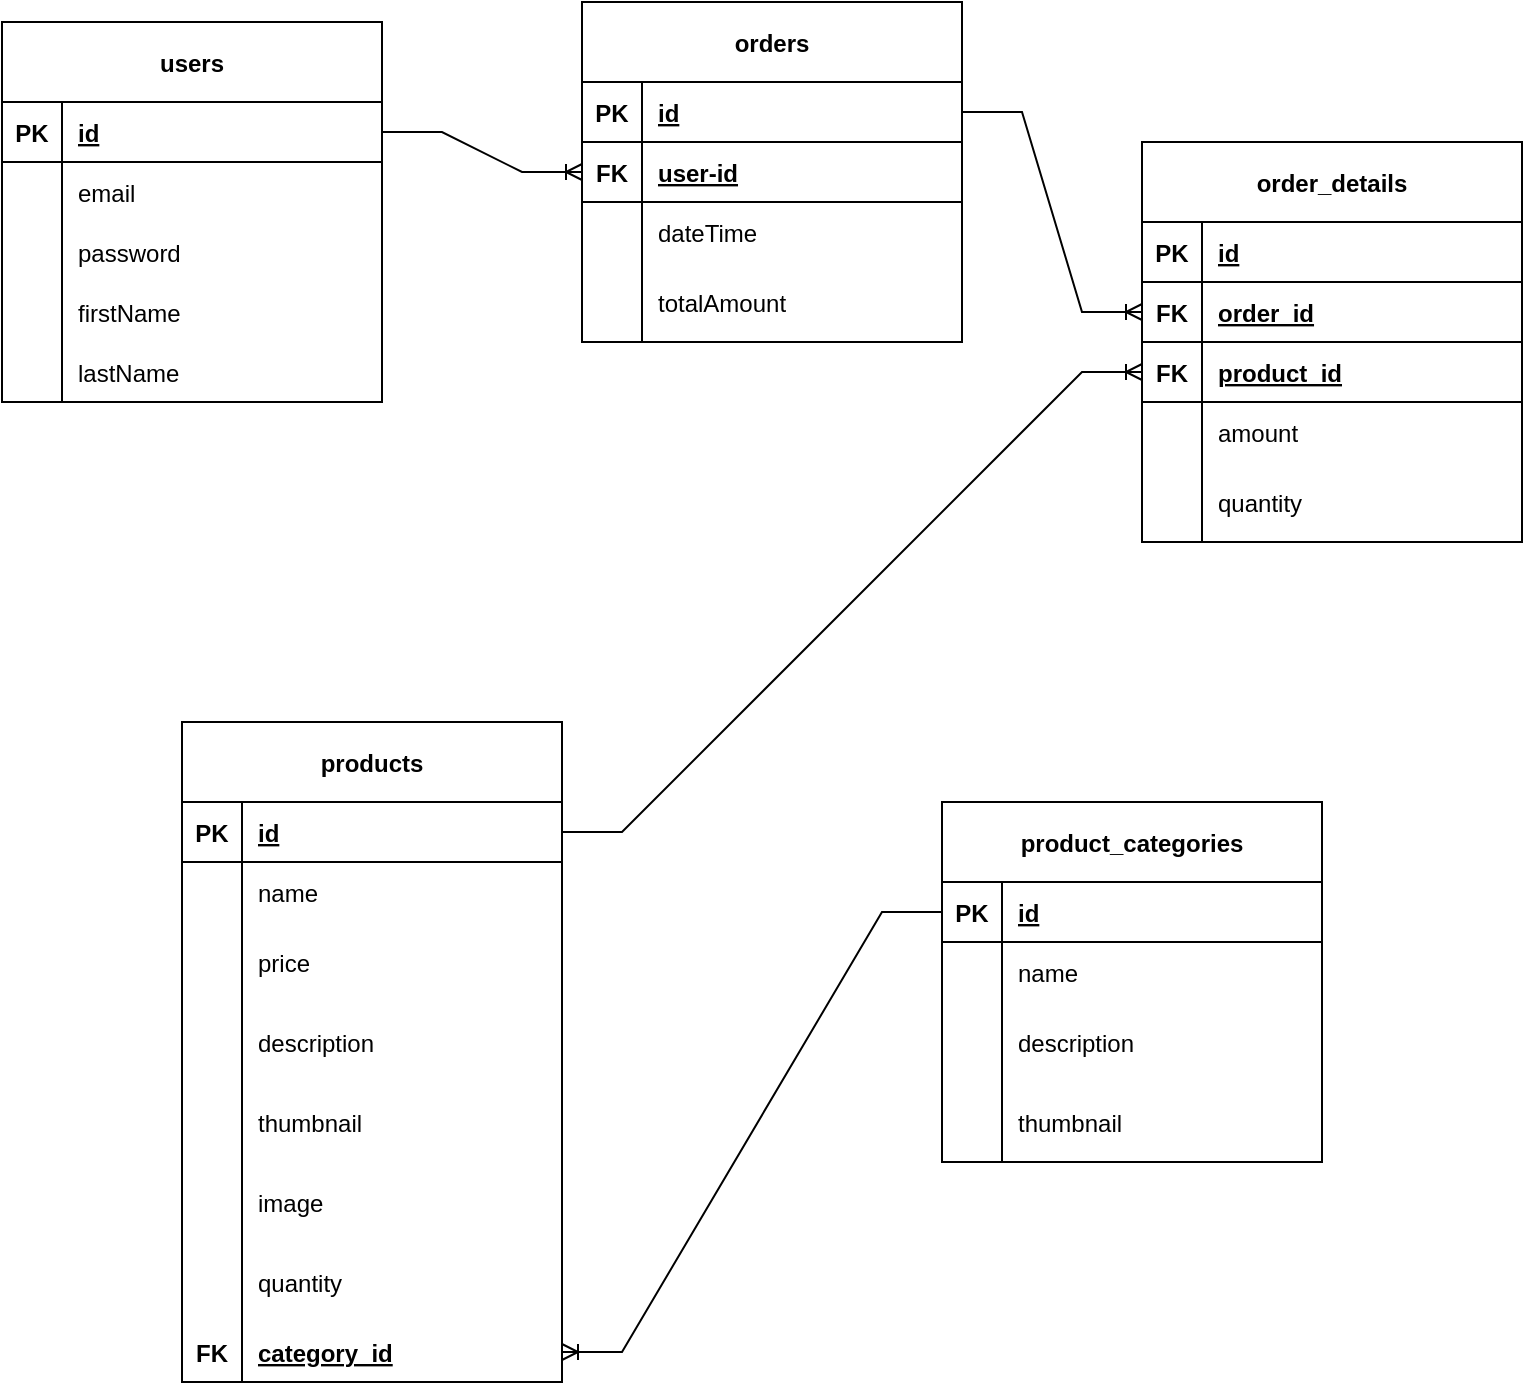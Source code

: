 <mxfile version="16.2.3" type="device"><diagram id="74UH9PClSkyE22VDt5nn" name="Page-1"><mxGraphModel dx="1422" dy="762" grid="1" gridSize="10" guides="1" tooltips="1" connect="1" arrows="1" fold="1" page="1" pageScale="1" pageWidth="850" pageHeight="1100" math="0" shadow="0"><root><mxCell id="0"/><mxCell id="1" parent="0"/><mxCell id="ZLqvyaGVjlyfl5hvtnku-1" value="users" style="shape=table;startSize=40;container=1;collapsible=1;childLayout=tableLayout;fixedRows=1;rowLines=0;fontStyle=1;align=center;resizeLast=1;" parent="1" vertex="1"><mxGeometry x="60" y="110" width="190" height="190" as="geometry"/></mxCell><mxCell id="ZLqvyaGVjlyfl5hvtnku-2" value="" style="shape=partialRectangle;collapsible=0;dropTarget=0;pointerEvents=0;fillColor=none;top=0;left=0;bottom=1;right=0;points=[[0,0.5],[1,0.5]];portConstraint=eastwest;" parent="ZLqvyaGVjlyfl5hvtnku-1" vertex="1"><mxGeometry y="40" width="190" height="30" as="geometry"/></mxCell><mxCell id="ZLqvyaGVjlyfl5hvtnku-3" value="PK" style="shape=partialRectangle;connectable=0;fillColor=none;top=0;left=0;bottom=0;right=0;fontStyle=1;overflow=hidden;" parent="ZLqvyaGVjlyfl5hvtnku-2" vertex="1"><mxGeometry width="30" height="30" as="geometry"><mxRectangle width="30" height="30" as="alternateBounds"/></mxGeometry></mxCell><mxCell id="ZLqvyaGVjlyfl5hvtnku-4" value="id" style="shape=partialRectangle;connectable=0;fillColor=none;top=0;left=0;bottom=0;right=0;align=left;spacingLeft=6;fontStyle=5;overflow=hidden;" parent="ZLqvyaGVjlyfl5hvtnku-2" vertex="1"><mxGeometry x="30" width="160" height="30" as="geometry"><mxRectangle width="160" height="30" as="alternateBounds"/></mxGeometry></mxCell><mxCell id="ZLqvyaGVjlyfl5hvtnku-5" value="" style="shape=partialRectangle;collapsible=0;dropTarget=0;pointerEvents=0;fillColor=none;top=0;left=0;bottom=0;right=0;points=[[0,0.5],[1,0.5]];portConstraint=eastwest;" parent="ZLqvyaGVjlyfl5hvtnku-1" vertex="1"><mxGeometry y="70" width="190" height="30" as="geometry"/></mxCell><mxCell id="ZLqvyaGVjlyfl5hvtnku-6" value="" style="shape=partialRectangle;connectable=0;fillColor=none;top=0;left=0;bottom=0;right=0;editable=1;overflow=hidden;" parent="ZLqvyaGVjlyfl5hvtnku-5" vertex="1"><mxGeometry width="30" height="30" as="geometry"><mxRectangle width="30" height="30" as="alternateBounds"/></mxGeometry></mxCell><mxCell id="ZLqvyaGVjlyfl5hvtnku-7" value="email" style="shape=partialRectangle;connectable=0;fillColor=none;top=0;left=0;bottom=0;right=0;align=left;spacingLeft=6;overflow=hidden;" parent="ZLqvyaGVjlyfl5hvtnku-5" vertex="1"><mxGeometry x="30" width="160" height="30" as="geometry"><mxRectangle width="160" height="30" as="alternateBounds"/></mxGeometry></mxCell><mxCell id="ZLqvyaGVjlyfl5hvtnku-8" value="" style="shape=partialRectangle;collapsible=0;dropTarget=0;pointerEvents=0;fillColor=none;top=0;left=0;bottom=0;right=0;points=[[0,0.5],[1,0.5]];portConstraint=eastwest;" parent="ZLqvyaGVjlyfl5hvtnku-1" vertex="1"><mxGeometry y="100" width="190" height="30" as="geometry"/></mxCell><mxCell id="ZLqvyaGVjlyfl5hvtnku-9" value="" style="shape=partialRectangle;connectable=0;fillColor=none;top=0;left=0;bottom=0;right=0;editable=1;overflow=hidden;" parent="ZLqvyaGVjlyfl5hvtnku-8" vertex="1"><mxGeometry width="30" height="30" as="geometry"><mxRectangle width="30" height="30" as="alternateBounds"/></mxGeometry></mxCell><mxCell id="ZLqvyaGVjlyfl5hvtnku-10" value="password" style="shape=partialRectangle;connectable=0;fillColor=none;top=0;left=0;bottom=0;right=0;align=left;spacingLeft=6;overflow=hidden;" parent="ZLqvyaGVjlyfl5hvtnku-8" vertex="1"><mxGeometry x="30" width="160" height="30" as="geometry"><mxRectangle width="160" height="30" as="alternateBounds"/></mxGeometry></mxCell><mxCell id="ZLqvyaGVjlyfl5hvtnku-11" value="" style="shape=partialRectangle;collapsible=0;dropTarget=0;pointerEvents=0;fillColor=none;top=0;left=0;bottom=0;right=0;points=[[0,0.5],[1,0.5]];portConstraint=eastwest;" parent="ZLqvyaGVjlyfl5hvtnku-1" vertex="1"><mxGeometry y="130" width="190" height="30" as="geometry"/></mxCell><mxCell id="ZLqvyaGVjlyfl5hvtnku-12" value="" style="shape=partialRectangle;connectable=0;fillColor=none;top=0;left=0;bottom=0;right=0;editable=1;overflow=hidden;" parent="ZLqvyaGVjlyfl5hvtnku-11" vertex="1"><mxGeometry width="30" height="30" as="geometry"><mxRectangle width="30" height="30" as="alternateBounds"/></mxGeometry></mxCell><mxCell id="ZLqvyaGVjlyfl5hvtnku-13" value="firstName" style="shape=partialRectangle;connectable=0;fillColor=none;top=0;left=0;bottom=0;right=0;align=left;spacingLeft=6;overflow=hidden;" parent="ZLqvyaGVjlyfl5hvtnku-11" vertex="1"><mxGeometry x="30" width="160" height="30" as="geometry"><mxRectangle width="160" height="30" as="alternateBounds"/></mxGeometry></mxCell><mxCell id="BHq9wzqUC4IaJTU89Rgw-1" value="" style="shape=partialRectangle;collapsible=0;dropTarget=0;pointerEvents=0;fillColor=none;top=0;left=0;bottom=0;right=0;points=[[0,0.5],[1,0.5]];portConstraint=eastwest;" vertex="1" parent="ZLqvyaGVjlyfl5hvtnku-1"><mxGeometry y="160" width="190" height="30" as="geometry"/></mxCell><mxCell id="BHq9wzqUC4IaJTU89Rgw-2" value="" style="shape=partialRectangle;connectable=0;fillColor=none;top=0;left=0;bottom=0;right=0;editable=1;overflow=hidden;" vertex="1" parent="BHq9wzqUC4IaJTU89Rgw-1"><mxGeometry width="30" height="30" as="geometry"><mxRectangle width="30" height="30" as="alternateBounds"/></mxGeometry></mxCell><mxCell id="BHq9wzqUC4IaJTU89Rgw-3" value="lastName" style="shape=partialRectangle;connectable=0;fillColor=none;top=0;left=0;bottom=0;right=0;align=left;spacingLeft=6;overflow=hidden;" vertex="1" parent="BHq9wzqUC4IaJTU89Rgw-1"><mxGeometry x="30" width="160" height="30" as="geometry"><mxRectangle width="160" height="30" as="alternateBounds"/></mxGeometry></mxCell><mxCell id="BHq9wzqUC4IaJTU89Rgw-4" value="orders" style="shape=table;startSize=40;container=1;collapsible=1;childLayout=tableLayout;fixedRows=1;rowLines=0;fontStyle=1;align=center;resizeLast=1;" vertex="1" parent="1"><mxGeometry x="350" y="100" width="190" height="170" as="geometry"/></mxCell><mxCell id="BHq9wzqUC4IaJTU89Rgw-5" value="" style="shape=partialRectangle;collapsible=0;dropTarget=0;pointerEvents=0;fillColor=none;top=0;left=0;bottom=1;right=0;points=[[0,0.5],[1,0.5]];portConstraint=eastwest;" vertex="1" parent="BHq9wzqUC4IaJTU89Rgw-4"><mxGeometry y="40" width="190" height="30" as="geometry"/></mxCell><mxCell id="BHq9wzqUC4IaJTU89Rgw-6" value="PK" style="shape=partialRectangle;connectable=0;fillColor=none;top=0;left=0;bottom=0;right=0;fontStyle=1;overflow=hidden;" vertex="1" parent="BHq9wzqUC4IaJTU89Rgw-5"><mxGeometry width="30" height="30" as="geometry"><mxRectangle width="30" height="30" as="alternateBounds"/></mxGeometry></mxCell><mxCell id="BHq9wzqUC4IaJTU89Rgw-7" value="id" style="shape=partialRectangle;connectable=0;fillColor=none;top=0;left=0;bottom=0;right=0;align=left;spacingLeft=6;fontStyle=5;overflow=hidden;" vertex="1" parent="BHq9wzqUC4IaJTU89Rgw-5"><mxGeometry x="30" width="160" height="30" as="geometry"><mxRectangle width="160" height="30" as="alternateBounds"/></mxGeometry></mxCell><mxCell id="BHq9wzqUC4IaJTU89Rgw-20" value="" style="shape=partialRectangle;collapsible=0;dropTarget=0;pointerEvents=0;fillColor=none;top=0;left=0;bottom=1;right=0;points=[[0,0.5],[1,0.5]];portConstraint=eastwest;" vertex="1" parent="BHq9wzqUC4IaJTU89Rgw-4"><mxGeometry y="70" width="190" height="30" as="geometry"/></mxCell><mxCell id="BHq9wzqUC4IaJTU89Rgw-21" value="FK" style="shape=partialRectangle;connectable=0;fillColor=none;top=0;left=0;bottom=0;right=0;fontStyle=1;overflow=hidden;" vertex="1" parent="BHq9wzqUC4IaJTU89Rgw-20"><mxGeometry width="30" height="30" as="geometry"><mxRectangle width="30" height="30" as="alternateBounds"/></mxGeometry></mxCell><mxCell id="BHq9wzqUC4IaJTU89Rgw-22" value="user-id" style="shape=partialRectangle;connectable=0;fillColor=none;top=0;left=0;bottom=0;right=0;align=left;spacingLeft=6;fontStyle=5;overflow=hidden;" vertex="1" parent="BHq9wzqUC4IaJTU89Rgw-20"><mxGeometry x="30" width="160" height="30" as="geometry"><mxRectangle width="160" height="30" as="alternateBounds"/></mxGeometry></mxCell><mxCell id="BHq9wzqUC4IaJTU89Rgw-8" value="" style="shape=partialRectangle;collapsible=0;dropTarget=0;pointerEvents=0;fillColor=none;top=0;left=0;bottom=0;right=0;points=[[0,0.5],[1,0.5]];portConstraint=eastwest;" vertex="1" parent="BHq9wzqUC4IaJTU89Rgw-4"><mxGeometry y="100" width="190" height="30" as="geometry"/></mxCell><mxCell id="BHq9wzqUC4IaJTU89Rgw-9" value="" style="shape=partialRectangle;connectable=0;fillColor=none;top=0;left=0;bottom=0;right=0;editable=1;overflow=hidden;" vertex="1" parent="BHq9wzqUC4IaJTU89Rgw-8"><mxGeometry width="30" height="30" as="geometry"><mxRectangle width="30" height="30" as="alternateBounds"/></mxGeometry></mxCell><mxCell id="BHq9wzqUC4IaJTU89Rgw-10" value="dateTime" style="shape=partialRectangle;connectable=0;fillColor=none;top=0;left=0;bottom=0;right=0;align=left;spacingLeft=6;overflow=hidden;" vertex="1" parent="BHq9wzqUC4IaJTU89Rgw-8"><mxGeometry x="30" width="160" height="30" as="geometry"><mxRectangle width="160" height="30" as="alternateBounds"/></mxGeometry></mxCell><mxCell id="BHq9wzqUC4IaJTU89Rgw-11" value="" style="shape=partialRectangle;collapsible=0;dropTarget=0;pointerEvents=0;fillColor=none;top=0;left=0;bottom=0;right=0;points=[[0,0.5],[1,0.5]];portConstraint=eastwest;" vertex="1" parent="BHq9wzqUC4IaJTU89Rgw-4"><mxGeometry y="130" width="190" height="40" as="geometry"/></mxCell><mxCell id="BHq9wzqUC4IaJTU89Rgw-12" value="" style="shape=partialRectangle;connectable=0;fillColor=none;top=0;left=0;bottom=0;right=0;editable=1;overflow=hidden;" vertex="1" parent="BHq9wzqUC4IaJTU89Rgw-11"><mxGeometry width="30" height="40" as="geometry"><mxRectangle width="30" height="40" as="alternateBounds"/></mxGeometry></mxCell><mxCell id="BHq9wzqUC4IaJTU89Rgw-13" value="totalAmount" style="shape=partialRectangle;connectable=0;fillColor=none;top=0;left=0;bottom=0;right=0;align=left;spacingLeft=6;overflow=hidden;" vertex="1" parent="BHq9wzqUC4IaJTU89Rgw-11"><mxGeometry x="30" width="160" height="40" as="geometry"><mxRectangle width="160" height="40" as="alternateBounds"/></mxGeometry></mxCell><mxCell id="BHq9wzqUC4IaJTU89Rgw-49" value="" style="edgeStyle=entityRelationEdgeStyle;fontSize=12;html=1;endArrow=ERoneToMany;rounded=0;exitX=1;exitY=0.5;exitDx=0;exitDy=0;entryX=0;entryY=0.5;entryDx=0;entryDy=0;" edge="1" parent="1" source="ZLqvyaGVjlyfl5hvtnku-2" target="BHq9wzqUC4IaJTU89Rgw-20"><mxGeometry width="100" height="100" relative="1" as="geometry"><mxPoint x="370" y="440" as="sourcePoint"/><mxPoint x="230" y="350" as="targetPoint"/></mxGeometry></mxCell><mxCell id="BHq9wzqUC4IaJTU89Rgw-52" value="order_details" style="shape=table;startSize=40;container=1;collapsible=1;childLayout=tableLayout;fixedRows=1;rowLines=0;fontStyle=1;align=center;resizeLast=1;" vertex="1" parent="1"><mxGeometry x="630" y="170" width="190" height="200" as="geometry"/></mxCell><mxCell id="BHq9wzqUC4IaJTU89Rgw-53" value="" style="shape=partialRectangle;collapsible=0;dropTarget=0;pointerEvents=0;fillColor=none;top=0;left=0;bottom=1;right=0;points=[[0,0.5],[1,0.5]];portConstraint=eastwest;" vertex="1" parent="BHq9wzqUC4IaJTU89Rgw-52"><mxGeometry y="40" width="190" height="30" as="geometry"/></mxCell><mxCell id="BHq9wzqUC4IaJTU89Rgw-54" value="PK" style="shape=partialRectangle;connectable=0;fillColor=none;top=0;left=0;bottom=0;right=0;fontStyle=1;overflow=hidden;" vertex="1" parent="BHq9wzqUC4IaJTU89Rgw-53"><mxGeometry width="30" height="30" as="geometry"><mxRectangle width="30" height="30" as="alternateBounds"/></mxGeometry></mxCell><mxCell id="BHq9wzqUC4IaJTU89Rgw-55" value="id" style="shape=partialRectangle;connectable=0;fillColor=none;top=0;left=0;bottom=0;right=0;align=left;spacingLeft=6;fontStyle=5;overflow=hidden;" vertex="1" parent="BHq9wzqUC4IaJTU89Rgw-53"><mxGeometry x="30" width="160" height="30" as="geometry"><mxRectangle width="160" height="30" as="alternateBounds"/></mxGeometry></mxCell><mxCell id="BHq9wzqUC4IaJTU89Rgw-56" value="" style="shape=partialRectangle;collapsible=0;dropTarget=0;pointerEvents=0;fillColor=none;top=0;left=0;bottom=1;right=0;points=[[0,0.5],[1,0.5]];portConstraint=eastwest;" vertex="1" parent="BHq9wzqUC4IaJTU89Rgw-52"><mxGeometry y="70" width="190" height="30" as="geometry"/></mxCell><mxCell id="BHq9wzqUC4IaJTU89Rgw-57" value="FK" style="shape=partialRectangle;connectable=0;fillColor=none;top=0;left=0;bottom=0;right=0;fontStyle=1;overflow=hidden;" vertex="1" parent="BHq9wzqUC4IaJTU89Rgw-56"><mxGeometry width="30" height="30" as="geometry"><mxRectangle width="30" height="30" as="alternateBounds"/></mxGeometry></mxCell><mxCell id="BHq9wzqUC4IaJTU89Rgw-58" value="order_id" style="shape=partialRectangle;connectable=0;fillColor=none;top=0;left=0;bottom=0;right=0;align=left;spacingLeft=6;fontStyle=5;overflow=hidden;" vertex="1" parent="BHq9wzqUC4IaJTU89Rgw-56"><mxGeometry x="30" width="160" height="30" as="geometry"><mxRectangle width="160" height="30" as="alternateBounds"/></mxGeometry></mxCell><mxCell id="BHq9wzqUC4IaJTU89Rgw-73" value="" style="shape=partialRectangle;collapsible=0;dropTarget=0;pointerEvents=0;fillColor=none;top=0;left=0;bottom=1;right=0;points=[[0,0.5],[1,0.5]];portConstraint=eastwest;" vertex="1" parent="BHq9wzqUC4IaJTU89Rgw-52"><mxGeometry y="100" width="190" height="30" as="geometry"/></mxCell><mxCell id="BHq9wzqUC4IaJTU89Rgw-74" value="FK" style="shape=partialRectangle;connectable=0;fillColor=none;top=0;left=0;bottom=0;right=0;fontStyle=1;overflow=hidden;" vertex="1" parent="BHq9wzqUC4IaJTU89Rgw-73"><mxGeometry width="30" height="30" as="geometry"><mxRectangle width="30" height="30" as="alternateBounds"/></mxGeometry></mxCell><mxCell id="BHq9wzqUC4IaJTU89Rgw-75" value="product_id" style="shape=partialRectangle;connectable=0;fillColor=none;top=0;left=0;bottom=0;right=0;align=left;spacingLeft=6;fontStyle=5;overflow=hidden;" vertex="1" parent="BHq9wzqUC4IaJTU89Rgw-73"><mxGeometry x="30" width="160" height="30" as="geometry"><mxRectangle width="160" height="30" as="alternateBounds"/></mxGeometry></mxCell><mxCell id="BHq9wzqUC4IaJTU89Rgw-59" value="" style="shape=partialRectangle;collapsible=0;dropTarget=0;pointerEvents=0;fillColor=none;top=0;left=0;bottom=0;right=0;points=[[0,0.5],[1,0.5]];portConstraint=eastwest;" vertex="1" parent="BHq9wzqUC4IaJTU89Rgw-52"><mxGeometry y="130" width="190" height="30" as="geometry"/></mxCell><mxCell id="BHq9wzqUC4IaJTU89Rgw-60" value="" style="shape=partialRectangle;connectable=0;fillColor=none;top=0;left=0;bottom=0;right=0;editable=1;overflow=hidden;" vertex="1" parent="BHq9wzqUC4IaJTU89Rgw-59"><mxGeometry width="30" height="30" as="geometry"><mxRectangle width="30" height="30" as="alternateBounds"/></mxGeometry></mxCell><mxCell id="BHq9wzqUC4IaJTU89Rgw-61" value="amount" style="shape=partialRectangle;connectable=0;fillColor=none;top=0;left=0;bottom=0;right=0;align=left;spacingLeft=6;overflow=hidden;" vertex="1" parent="BHq9wzqUC4IaJTU89Rgw-59"><mxGeometry x="30" width="160" height="30" as="geometry"><mxRectangle width="160" height="30" as="alternateBounds"/></mxGeometry></mxCell><mxCell id="BHq9wzqUC4IaJTU89Rgw-62" value="" style="shape=partialRectangle;collapsible=0;dropTarget=0;pointerEvents=0;fillColor=none;top=0;left=0;bottom=0;right=0;points=[[0,0.5],[1,0.5]];portConstraint=eastwest;" vertex="1" parent="BHq9wzqUC4IaJTU89Rgw-52"><mxGeometry y="160" width="190" height="40" as="geometry"/></mxCell><mxCell id="BHq9wzqUC4IaJTU89Rgw-63" value="" style="shape=partialRectangle;connectable=0;fillColor=none;top=0;left=0;bottom=0;right=0;editable=1;overflow=hidden;" vertex="1" parent="BHq9wzqUC4IaJTU89Rgw-62"><mxGeometry width="30" height="40" as="geometry"><mxRectangle width="30" height="40" as="alternateBounds"/></mxGeometry></mxCell><mxCell id="BHq9wzqUC4IaJTU89Rgw-64" value="quantity" style="shape=partialRectangle;connectable=0;fillColor=none;top=0;left=0;bottom=0;right=0;align=left;spacingLeft=6;overflow=hidden;" vertex="1" parent="BHq9wzqUC4IaJTU89Rgw-62"><mxGeometry x="30" width="160" height="40" as="geometry"><mxRectangle width="160" height="40" as="alternateBounds"/></mxGeometry></mxCell><mxCell id="BHq9wzqUC4IaJTU89Rgw-77" value="products" style="shape=table;startSize=40;container=1;collapsible=1;childLayout=tableLayout;fixedRows=1;rowLines=0;fontStyle=1;align=center;resizeLast=1;" vertex="1" parent="1"><mxGeometry x="150" y="460" width="190" height="330" as="geometry"/></mxCell><mxCell id="BHq9wzqUC4IaJTU89Rgw-78" value="" style="shape=partialRectangle;collapsible=0;dropTarget=0;pointerEvents=0;fillColor=none;top=0;left=0;bottom=1;right=0;points=[[0,0.5],[1,0.5]];portConstraint=eastwest;" vertex="1" parent="BHq9wzqUC4IaJTU89Rgw-77"><mxGeometry y="40" width="190" height="30" as="geometry"/></mxCell><mxCell id="BHq9wzqUC4IaJTU89Rgw-79" value="PK" style="shape=partialRectangle;connectable=0;fillColor=none;top=0;left=0;bottom=0;right=0;fontStyle=1;overflow=hidden;" vertex="1" parent="BHq9wzqUC4IaJTU89Rgw-78"><mxGeometry width="30" height="30" as="geometry"><mxRectangle width="30" height="30" as="alternateBounds"/></mxGeometry></mxCell><mxCell id="BHq9wzqUC4IaJTU89Rgw-80" value="id" style="shape=partialRectangle;connectable=0;fillColor=none;top=0;left=0;bottom=0;right=0;align=left;spacingLeft=6;fontStyle=5;overflow=hidden;" vertex="1" parent="BHq9wzqUC4IaJTU89Rgw-78"><mxGeometry x="30" width="160" height="30" as="geometry"><mxRectangle width="160" height="30" as="alternateBounds"/></mxGeometry></mxCell><mxCell id="BHq9wzqUC4IaJTU89Rgw-84" value="" style="shape=partialRectangle;collapsible=0;dropTarget=0;pointerEvents=0;fillColor=none;top=0;left=0;bottom=0;right=0;points=[[0,0.5],[1,0.5]];portConstraint=eastwest;" vertex="1" parent="BHq9wzqUC4IaJTU89Rgw-77"><mxGeometry y="70" width="190" height="30" as="geometry"/></mxCell><mxCell id="BHq9wzqUC4IaJTU89Rgw-85" value="" style="shape=partialRectangle;connectable=0;fillColor=none;top=0;left=0;bottom=0;right=0;editable=1;overflow=hidden;" vertex="1" parent="BHq9wzqUC4IaJTU89Rgw-84"><mxGeometry width="30" height="30" as="geometry"><mxRectangle width="30" height="30" as="alternateBounds"/></mxGeometry></mxCell><mxCell id="BHq9wzqUC4IaJTU89Rgw-86" value="name" style="shape=partialRectangle;connectable=0;fillColor=none;top=0;left=0;bottom=0;right=0;align=left;spacingLeft=6;overflow=hidden;" vertex="1" parent="BHq9wzqUC4IaJTU89Rgw-84"><mxGeometry x="30" width="160" height="30" as="geometry"><mxRectangle width="160" height="30" as="alternateBounds"/></mxGeometry></mxCell><mxCell id="BHq9wzqUC4IaJTU89Rgw-87" value="" style="shape=partialRectangle;collapsible=0;dropTarget=0;pointerEvents=0;fillColor=none;top=0;left=0;bottom=0;right=0;points=[[0,0.5],[1,0.5]];portConstraint=eastwest;" vertex="1" parent="BHq9wzqUC4IaJTU89Rgw-77"><mxGeometry y="100" width="190" height="40" as="geometry"/></mxCell><mxCell id="BHq9wzqUC4IaJTU89Rgw-88" value="" style="shape=partialRectangle;connectable=0;fillColor=none;top=0;left=0;bottom=0;right=0;editable=1;overflow=hidden;" vertex="1" parent="BHq9wzqUC4IaJTU89Rgw-87"><mxGeometry width="30" height="40" as="geometry"><mxRectangle width="30" height="40" as="alternateBounds"/></mxGeometry></mxCell><mxCell id="BHq9wzqUC4IaJTU89Rgw-89" value="price" style="shape=partialRectangle;connectable=0;fillColor=none;top=0;left=0;bottom=0;right=0;align=left;spacingLeft=6;overflow=hidden;" vertex="1" parent="BHq9wzqUC4IaJTU89Rgw-87"><mxGeometry x="30" width="160" height="40" as="geometry"><mxRectangle width="160" height="40" as="alternateBounds"/></mxGeometry></mxCell><mxCell id="BHq9wzqUC4IaJTU89Rgw-96" value="" style="shape=partialRectangle;collapsible=0;dropTarget=0;pointerEvents=0;fillColor=none;top=0;left=0;bottom=0;right=0;points=[[0,0.5],[1,0.5]];portConstraint=eastwest;" vertex="1" parent="BHq9wzqUC4IaJTU89Rgw-77"><mxGeometry y="140" width="190" height="40" as="geometry"/></mxCell><mxCell id="BHq9wzqUC4IaJTU89Rgw-97" value="" style="shape=partialRectangle;connectable=0;fillColor=none;top=0;left=0;bottom=0;right=0;editable=1;overflow=hidden;" vertex="1" parent="BHq9wzqUC4IaJTU89Rgw-96"><mxGeometry width="30" height="40" as="geometry"><mxRectangle width="30" height="40" as="alternateBounds"/></mxGeometry></mxCell><mxCell id="BHq9wzqUC4IaJTU89Rgw-98" value="description" style="shape=partialRectangle;connectable=0;fillColor=none;top=0;left=0;bottom=0;right=0;align=left;spacingLeft=6;overflow=hidden;" vertex="1" parent="BHq9wzqUC4IaJTU89Rgw-96"><mxGeometry x="30" width="160" height="40" as="geometry"><mxRectangle width="160" height="40" as="alternateBounds"/></mxGeometry></mxCell><mxCell id="BHq9wzqUC4IaJTU89Rgw-99" value="" style="shape=partialRectangle;collapsible=0;dropTarget=0;pointerEvents=0;fillColor=none;top=0;left=0;bottom=0;right=0;points=[[0,0.5],[1,0.5]];portConstraint=eastwest;" vertex="1" parent="BHq9wzqUC4IaJTU89Rgw-77"><mxGeometry y="180" width="190" height="40" as="geometry"/></mxCell><mxCell id="BHq9wzqUC4IaJTU89Rgw-100" value="" style="shape=partialRectangle;connectable=0;fillColor=none;top=0;left=0;bottom=0;right=0;editable=1;overflow=hidden;" vertex="1" parent="BHq9wzqUC4IaJTU89Rgw-99"><mxGeometry width="30" height="40" as="geometry"><mxRectangle width="30" height="40" as="alternateBounds"/></mxGeometry></mxCell><mxCell id="BHq9wzqUC4IaJTU89Rgw-101" value="thumbnail" style="shape=partialRectangle;connectable=0;fillColor=none;top=0;left=0;bottom=0;right=0;align=left;spacingLeft=6;overflow=hidden;" vertex="1" parent="BHq9wzqUC4IaJTU89Rgw-99"><mxGeometry x="30" width="160" height="40" as="geometry"><mxRectangle width="160" height="40" as="alternateBounds"/></mxGeometry></mxCell><mxCell id="BHq9wzqUC4IaJTU89Rgw-127" value="" style="shape=partialRectangle;collapsible=0;dropTarget=0;pointerEvents=0;fillColor=none;top=0;left=0;bottom=0;right=0;points=[[0,0.5],[1,0.5]];portConstraint=eastwest;" vertex="1" parent="BHq9wzqUC4IaJTU89Rgw-77"><mxGeometry y="220" width="190" height="40" as="geometry"/></mxCell><mxCell id="BHq9wzqUC4IaJTU89Rgw-128" value="" style="shape=partialRectangle;connectable=0;fillColor=none;top=0;left=0;bottom=0;right=0;editable=1;overflow=hidden;" vertex="1" parent="BHq9wzqUC4IaJTU89Rgw-127"><mxGeometry width="30" height="40" as="geometry"><mxRectangle width="30" height="40" as="alternateBounds"/></mxGeometry></mxCell><mxCell id="BHq9wzqUC4IaJTU89Rgw-129" value="image" style="shape=partialRectangle;connectable=0;fillColor=none;top=0;left=0;bottom=0;right=0;align=left;spacingLeft=6;overflow=hidden;" vertex="1" parent="BHq9wzqUC4IaJTU89Rgw-127"><mxGeometry x="30" width="160" height="40" as="geometry"><mxRectangle width="160" height="40" as="alternateBounds"/></mxGeometry></mxCell><mxCell id="BHq9wzqUC4IaJTU89Rgw-130" value="" style="shape=partialRectangle;collapsible=0;dropTarget=0;pointerEvents=0;fillColor=none;top=0;left=0;bottom=0;right=0;points=[[0,0.5],[1,0.5]];portConstraint=eastwest;" vertex="1" parent="BHq9wzqUC4IaJTU89Rgw-77"><mxGeometry y="260" width="190" height="40" as="geometry"/></mxCell><mxCell id="BHq9wzqUC4IaJTU89Rgw-131" value="" style="shape=partialRectangle;connectable=0;fillColor=none;top=0;left=0;bottom=0;right=0;editable=1;overflow=hidden;" vertex="1" parent="BHq9wzqUC4IaJTU89Rgw-130"><mxGeometry width="30" height="40" as="geometry"><mxRectangle width="30" height="40" as="alternateBounds"/></mxGeometry></mxCell><mxCell id="BHq9wzqUC4IaJTU89Rgw-132" value="quantity" style="shape=partialRectangle;connectable=0;fillColor=none;top=0;left=0;bottom=0;right=0;align=left;spacingLeft=6;overflow=hidden;" vertex="1" parent="BHq9wzqUC4IaJTU89Rgw-130"><mxGeometry x="30" width="160" height="40" as="geometry"><mxRectangle width="160" height="40" as="alternateBounds"/></mxGeometry></mxCell><mxCell id="BHq9wzqUC4IaJTU89Rgw-81" value="" style="shape=partialRectangle;collapsible=0;dropTarget=0;pointerEvents=0;fillColor=none;top=0;left=0;bottom=1;right=0;points=[[0,0.5],[1,0.5]];portConstraint=eastwest;" vertex="1" parent="BHq9wzqUC4IaJTU89Rgw-77"><mxGeometry y="300" width="190" height="30" as="geometry"/></mxCell><mxCell id="BHq9wzqUC4IaJTU89Rgw-82" value="FK" style="shape=partialRectangle;connectable=0;fillColor=none;top=0;left=0;bottom=0;right=0;fontStyle=1;overflow=hidden;" vertex="1" parent="BHq9wzqUC4IaJTU89Rgw-81"><mxGeometry width="30" height="30" as="geometry"><mxRectangle width="30" height="30" as="alternateBounds"/></mxGeometry></mxCell><mxCell id="BHq9wzqUC4IaJTU89Rgw-83" value="category_id" style="shape=partialRectangle;connectable=0;fillColor=none;top=0;left=0;bottom=0;right=0;align=left;spacingLeft=6;fontStyle=5;overflow=hidden;" vertex="1" parent="BHq9wzqUC4IaJTU89Rgw-81"><mxGeometry x="30" width="160" height="30" as="geometry"><mxRectangle width="160" height="30" as="alternateBounds"/></mxGeometry></mxCell><mxCell id="BHq9wzqUC4IaJTU89Rgw-134" value="product_categories" style="shape=table;startSize=40;container=1;collapsible=1;childLayout=tableLayout;fixedRows=1;rowLines=0;fontStyle=1;align=center;resizeLast=1;" vertex="1" parent="1"><mxGeometry x="530" y="500" width="190" height="180" as="geometry"/></mxCell><mxCell id="BHq9wzqUC4IaJTU89Rgw-135" value="" style="shape=partialRectangle;collapsible=0;dropTarget=0;pointerEvents=0;fillColor=none;top=0;left=0;bottom=1;right=0;points=[[0,0.5],[1,0.5]];portConstraint=eastwest;" vertex="1" parent="BHq9wzqUC4IaJTU89Rgw-134"><mxGeometry y="40" width="190" height="30" as="geometry"/></mxCell><mxCell id="BHq9wzqUC4IaJTU89Rgw-136" value="PK" style="shape=partialRectangle;connectable=0;fillColor=none;top=0;left=0;bottom=0;right=0;fontStyle=1;overflow=hidden;" vertex="1" parent="BHq9wzqUC4IaJTU89Rgw-135"><mxGeometry width="30" height="30" as="geometry"><mxRectangle width="30" height="30" as="alternateBounds"/></mxGeometry></mxCell><mxCell id="BHq9wzqUC4IaJTU89Rgw-137" value="id" style="shape=partialRectangle;connectable=0;fillColor=none;top=0;left=0;bottom=0;right=0;align=left;spacingLeft=6;fontStyle=5;overflow=hidden;" vertex="1" parent="BHq9wzqUC4IaJTU89Rgw-135"><mxGeometry x="30" width="160" height="30" as="geometry"><mxRectangle width="160" height="30" as="alternateBounds"/></mxGeometry></mxCell><mxCell id="BHq9wzqUC4IaJTU89Rgw-138" value="" style="shape=partialRectangle;collapsible=0;dropTarget=0;pointerEvents=0;fillColor=none;top=0;left=0;bottom=0;right=0;points=[[0,0.5],[1,0.5]];portConstraint=eastwest;" vertex="1" parent="BHq9wzqUC4IaJTU89Rgw-134"><mxGeometry y="70" width="190" height="30" as="geometry"/></mxCell><mxCell id="BHq9wzqUC4IaJTU89Rgw-139" value="" style="shape=partialRectangle;connectable=0;fillColor=none;top=0;left=0;bottom=0;right=0;editable=1;overflow=hidden;" vertex="1" parent="BHq9wzqUC4IaJTU89Rgw-138"><mxGeometry width="30" height="30" as="geometry"><mxRectangle width="30" height="30" as="alternateBounds"/></mxGeometry></mxCell><mxCell id="BHq9wzqUC4IaJTU89Rgw-140" value="name" style="shape=partialRectangle;connectable=0;fillColor=none;top=0;left=0;bottom=0;right=0;align=left;spacingLeft=6;overflow=hidden;" vertex="1" parent="BHq9wzqUC4IaJTU89Rgw-138"><mxGeometry x="30" width="160" height="30" as="geometry"><mxRectangle width="160" height="30" as="alternateBounds"/></mxGeometry></mxCell><mxCell id="BHq9wzqUC4IaJTU89Rgw-144" value="" style="shape=partialRectangle;collapsible=0;dropTarget=0;pointerEvents=0;fillColor=none;top=0;left=0;bottom=0;right=0;points=[[0,0.5],[1,0.5]];portConstraint=eastwest;" vertex="1" parent="BHq9wzqUC4IaJTU89Rgw-134"><mxGeometry y="100" width="190" height="40" as="geometry"/></mxCell><mxCell id="BHq9wzqUC4IaJTU89Rgw-145" value="" style="shape=partialRectangle;connectable=0;fillColor=none;top=0;left=0;bottom=0;right=0;editable=1;overflow=hidden;" vertex="1" parent="BHq9wzqUC4IaJTU89Rgw-144"><mxGeometry width="30" height="40" as="geometry"><mxRectangle width="30" height="40" as="alternateBounds"/></mxGeometry></mxCell><mxCell id="BHq9wzqUC4IaJTU89Rgw-146" value="description" style="shape=partialRectangle;connectable=0;fillColor=none;top=0;left=0;bottom=0;right=0;align=left;spacingLeft=6;overflow=hidden;" vertex="1" parent="BHq9wzqUC4IaJTU89Rgw-144"><mxGeometry x="30" width="160" height="40" as="geometry"><mxRectangle width="160" height="40" as="alternateBounds"/></mxGeometry></mxCell><mxCell id="BHq9wzqUC4IaJTU89Rgw-147" value="" style="shape=partialRectangle;collapsible=0;dropTarget=0;pointerEvents=0;fillColor=none;top=0;left=0;bottom=0;right=0;points=[[0,0.5],[1,0.5]];portConstraint=eastwest;" vertex="1" parent="BHq9wzqUC4IaJTU89Rgw-134"><mxGeometry y="140" width="190" height="40" as="geometry"/></mxCell><mxCell id="BHq9wzqUC4IaJTU89Rgw-148" value="" style="shape=partialRectangle;connectable=0;fillColor=none;top=0;left=0;bottom=0;right=0;editable=1;overflow=hidden;" vertex="1" parent="BHq9wzqUC4IaJTU89Rgw-147"><mxGeometry width="30" height="40" as="geometry"><mxRectangle width="30" height="40" as="alternateBounds"/></mxGeometry></mxCell><mxCell id="BHq9wzqUC4IaJTU89Rgw-149" value="thumbnail" style="shape=partialRectangle;connectable=0;fillColor=none;top=0;left=0;bottom=0;right=0;align=left;spacingLeft=6;overflow=hidden;" vertex="1" parent="BHq9wzqUC4IaJTU89Rgw-147"><mxGeometry x="30" width="160" height="40" as="geometry"><mxRectangle width="160" height="40" as="alternateBounds"/></mxGeometry></mxCell><mxCell id="BHq9wzqUC4IaJTU89Rgw-159" value="" style="edgeStyle=entityRelationEdgeStyle;fontSize=12;html=1;endArrow=ERoneToMany;rounded=0;exitX=1;exitY=0.5;exitDx=0;exitDy=0;entryX=0;entryY=0.5;entryDx=0;entryDy=0;" edge="1" parent="1" source="BHq9wzqUC4IaJTU89Rgw-78" target="BHq9wzqUC4IaJTU89Rgw-73"><mxGeometry width="100" height="100" relative="1" as="geometry"><mxPoint x="260" y="175" as="sourcePoint"/><mxPoint x="360" y="195" as="targetPoint"/></mxGeometry></mxCell><mxCell id="BHq9wzqUC4IaJTU89Rgw-160" value="" style="edgeStyle=entityRelationEdgeStyle;fontSize=12;html=1;endArrow=ERoneToMany;rounded=0;exitX=1;exitY=0.5;exitDx=0;exitDy=0;entryX=0;entryY=0.5;entryDx=0;entryDy=0;" edge="1" parent="1" source="BHq9wzqUC4IaJTU89Rgw-5" target="BHq9wzqUC4IaJTU89Rgw-56"><mxGeometry width="100" height="100" relative="1" as="geometry"><mxPoint x="350" y="525" as="sourcePoint"/><mxPoint x="640" y="295" as="targetPoint"/></mxGeometry></mxCell><mxCell id="BHq9wzqUC4IaJTU89Rgw-161" value="" style="edgeStyle=entityRelationEdgeStyle;fontSize=12;html=1;endArrow=ERoneToMany;rounded=0;entryX=1;entryY=0.5;entryDx=0;entryDy=0;exitX=0;exitY=0.5;exitDx=0;exitDy=0;" edge="1" parent="1" source="BHq9wzqUC4IaJTU89Rgw-135" target="BHq9wzqUC4IaJTU89Rgw-81"><mxGeometry width="100" height="100" relative="1" as="geometry"><mxPoint x="430" y="740" as="sourcePoint"/><mxPoint x="640" y="295" as="targetPoint"/></mxGeometry></mxCell></root></mxGraphModel></diagram></mxfile>